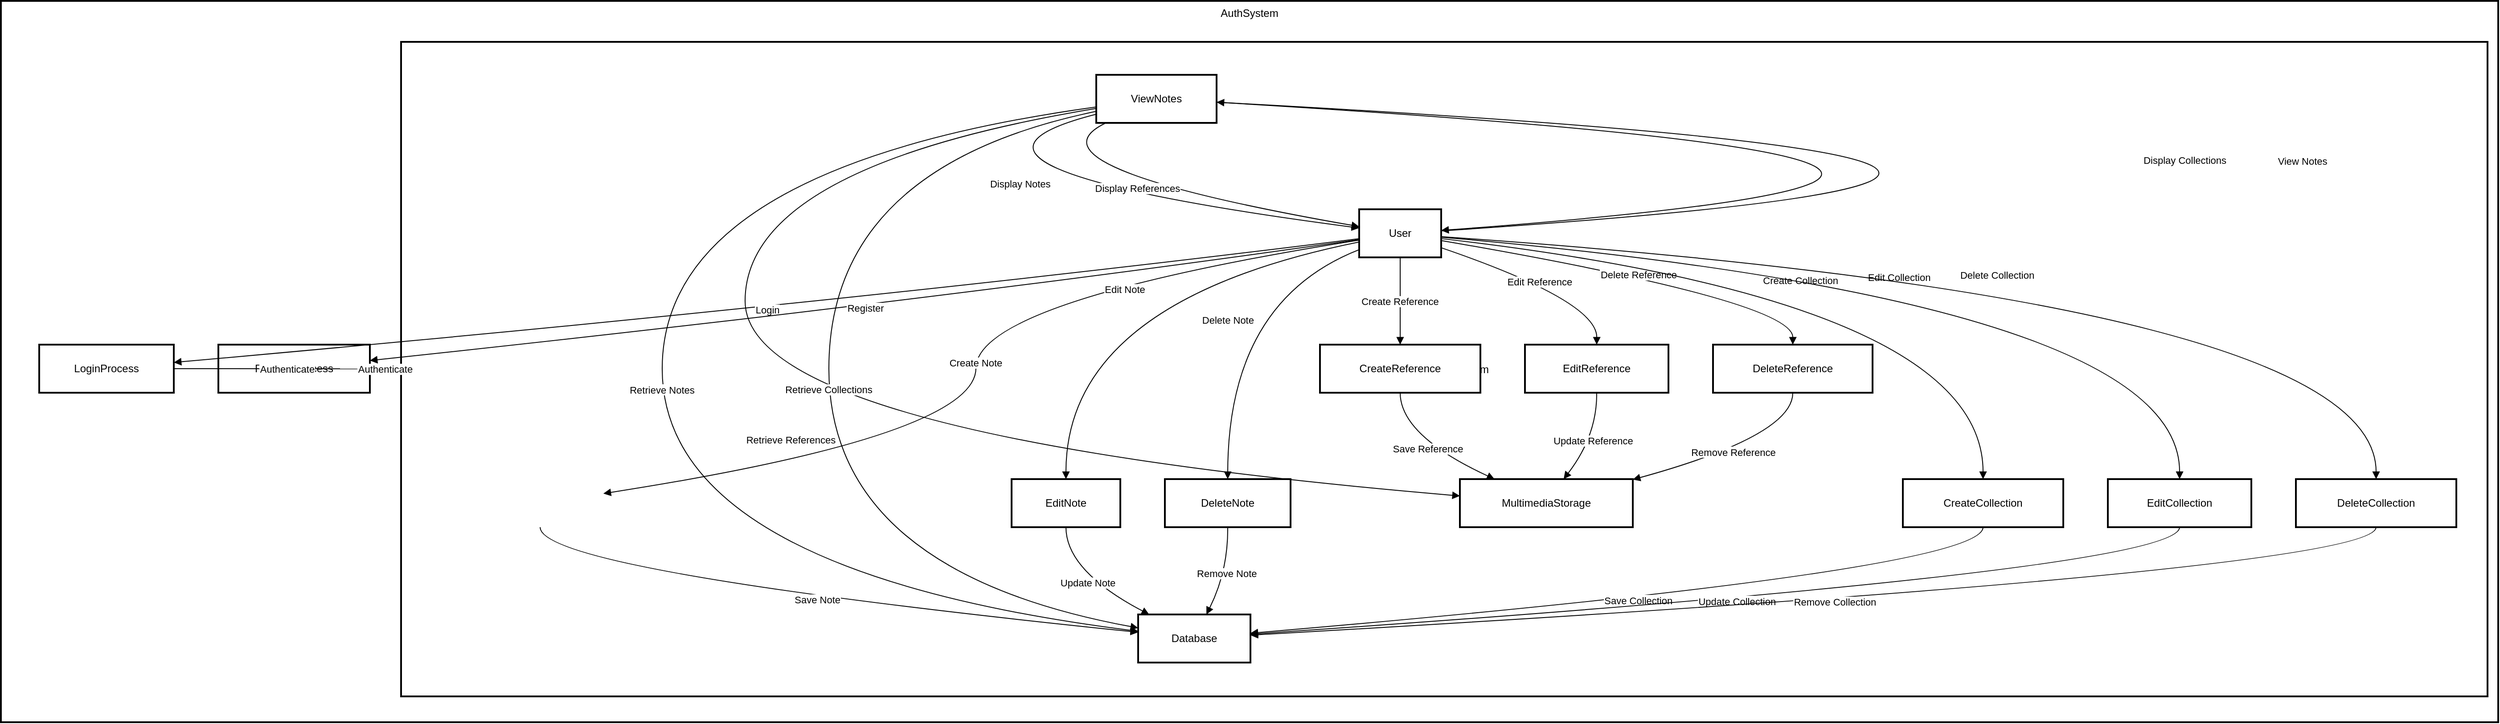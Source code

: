 <mxfile version="26.1.0">
  <diagram name="Page-1" id="cIHBHCy5rS-BMq52yZIM">
    <mxGraphModel dx="2625" dy="1305" grid="1" gridSize="10" guides="1" tooltips="1" connect="1" arrows="1" fold="1" page="1" pageScale="1" pageWidth="827" pageHeight="1169" background="none" math="0" shadow="0">
      <root>
        <mxCell id="0" />
        <mxCell id="1" parent="0" />
        <mxCell id="4nd9DyFY3hLOSjWfYMda-15" value="AuthSystem" style="whiteSpace=wrap;strokeWidth=2;verticalAlign=top;" vertex="1" parent="1">
          <mxGeometry x="20" y="20" width="2802" height="810" as="geometry" />
        </mxCell>
        <mxCell id="4nd9DyFY3hLOSjWfYMda-16" value="CreateNote" style="whiteSpace=wrap;strokeWidth=2;" vertex="1" parent="4nd9DyFY3hLOSjWfYMda-15">
          <mxGeometry x="534" y="537" width="142" height="54" as="geometry" />
        </mxCell>
        <mxCell id="4nd9DyFY3hLOSjWfYMda-17" value="NoteTakingSystem" style="whiteSpace=wrap;strokeWidth=2;" vertex="1" parent="4nd9DyFY3hLOSjWfYMda-15">
          <mxGeometry x="449" y="46" width="2341" height="735" as="geometry" />
        </mxCell>
        <mxCell id="4nd9DyFY3hLOSjWfYMda-18" value="Database" style="whiteSpace=wrap;strokeWidth=2;" vertex="1" parent="4nd9DyFY3hLOSjWfYMda-15">
          <mxGeometry x="1276" y="689" width="126" height="54" as="geometry" />
        </mxCell>
        <mxCell id="4nd9DyFY3hLOSjWfYMda-19" value="EditNote" style="whiteSpace=wrap;strokeWidth=2;" vertex="1" parent="4nd9DyFY3hLOSjWfYMda-15">
          <mxGeometry x="1134" y="537" width="122" height="54" as="geometry" />
        </mxCell>
        <mxCell id="4nd9DyFY3hLOSjWfYMda-20" value="DeleteNote" style="whiteSpace=wrap;strokeWidth=2;" vertex="1" parent="4nd9DyFY3hLOSjWfYMda-15">
          <mxGeometry x="1306" y="537" width="141" height="54" as="geometry" />
        </mxCell>
        <mxCell id="4nd9DyFY3hLOSjWfYMda-21" value="ViewNotes" style="whiteSpace=wrap;strokeWidth=2;" vertex="1" parent="4nd9DyFY3hLOSjWfYMda-15">
          <mxGeometry x="1229" y="83" width="135" height="54" as="geometry" />
        </mxCell>
        <mxCell id="4nd9DyFY3hLOSjWfYMda-22" value="MultimediaStorage" style="whiteSpace=wrap;strokeWidth=2;" vertex="1" parent="4nd9DyFY3hLOSjWfYMda-15">
          <mxGeometry x="1637" y="537" width="194" height="54" as="geometry" />
        </mxCell>
        <mxCell id="4nd9DyFY3hLOSjWfYMda-23" value="User" style="whiteSpace=wrap;strokeWidth=2;" vertex="1" parent="4nd9DyFY3hLOSjWfYMda-15">
          <mxGeometry x="1524" y="234" width="92" height="54" as="geometry" />
        </mxCell>
        <mxCell id="4nd9DyFY3hLOSjWfYMda-24" value="CreateReference" style="whiteSpace=wrap;strokeWidth=2;" vertex="1" parent="4nd9DyFY3hLOSjWfYMda-15">
          <mxGeometry x="1480" y="386" width="180" height="54" as="geometry" />
        </mxCell>
        <mxCell id="4nd9DyFY3hLOSjWfYMda-25" value="EditReference" style="whiteSpace=wrap;strokeWidth=2;" vertex="1" parent="4nd9DyFY3hLOSjWfYMda-15">
          <mxGeometry x="1710" y="386" width="161" height="54" as="geometry" />
        </mxCell>
        <mxCell id="4nd9DyFY3hLOSjWfYMda-26" value="DeleteReference" style="whiteSpace=wrap;strokeWidth=2;" vertex="1" parent="4nd9DyFY3hLOSjWfYMda-15">
          <mxGeometry x="1921" y="386" width="179" height="54" as="geometry" />
        </mxCell>
        <mxCell id="4nd9DyFY3hLOSjWfYMda-27" value="CreateCollection" style="whiteSpace=wrap;strokeWidth=2;" vertex="1" parent="4nd9DyFY3hLOSjWfYMda-15">
          <mxGeometry x="2134" y="537" width="180" height="54" as="geometry" />
        </mxCell>
        <mxCell id="4nd9DyFY3hLOSjWfYMda-28" value="EditCollection" style="whiteSpace=wrap;strokeWidth=2;" vertex="1" parent="4nd9DyFY3hLOSjWfYMda-15">
          <mxGeometry x="2364" y="537" width="161" height="54" as="geometry" />
        </mxCell>
        <mxCell id="4nd9DyFY3hLOSjWfYMda-29" value="DeleteCollection" style="whiteSpace=wrap;strokeWidth=2;" vertex="1" parent="4nd9DyFY3hLOSjWfYMda-15">
          <mxGeometry x="2575" y="537" width="180" height="54" as="geometry" />
        </mxCell>
        <mxCell id="4nd9DyFY3hLOSjWfYMda-30" value="LoginProcess" style="whiteSpace=wrap;strokeWidth=2;" vertex="1" parent="4nd9DyFY3hLOSjWfYMda-15">
          <mxGeometry x="43" y="386" width="151" height="54" as="geometry" />
        </mxCell>
        <mxCell id="4nd9DyFY3hLOSjWfYMda-31" value="RegisterProcess" style="whiteSpace=wrap;strokeWidth=2;" vertex="1" parent="4nd9DyFY3hLOSjWfYMda-15">
          <mxGeometry x="244" y="386" width="170" height="54" as="geometry" />
        </mxCell>
        <mxCell id="4nd9DyFY3hLOSjWfYMda-32" value="Save Note" style="curved=1;startArrow=none;endArrow=block;exitX=0.5;exitY=1;entryX=0;entryY=0.37;rounded=0;" edge="1" parent="4nd9DyFY3hLOSjWfYMda-15" source="4nd9DyFY3hLOSjWfYMda-16" target="4nd9DyFY3hLOSjWfYMda-18">
          <mxGeometry relative="1" as="geometry">
            <Array as="points">
              <mxPoint x="605" y="640" />
            </Array>
          </mxGeometry>
        </mxCell>
        <mxCell id="4nd9DyFY3hLOSjWfYMda-33" value="Update Note" style="curved=1;startArrow=none;endArrow=block;exitX=0.5;exitY=1;entryX=0.09;entryY=-0.01;rounded=0;" edge="1" parent="4nd9DyFY3hLOSjWfYMda-15" source="4nd9DyFY3hLOSjWfYMda-19" target="4nd9DyFY3hLOSjWfYMda-18">
          <mxGeometry relative="1" as="geometry">
            <Array as="points">
              <mxPoint x="1195" y="640" />
            </Array>
          </mxGeometry>
        </mxCell>
        <mxCell id="4nd9DyFY3hLOSjWfYMda-34" value="Remove Note" style="curved=1;startArrow=none;endArrow=block;exitX=0.5;exitY=1;entryX=0.61;entryY=-0.01;rounded=0;" edge="1" parent="4nd9DyFY3hLOSjWfYMda-15" source="4nd9DyFY3hLOSjWfYMda-20" target="4nd9DyFY3hLOSjWfYMda-18">
          <mxGeometry relative="1" as="geometry">
            <Array as="points">
              <mxPoint x="1377" y="640" />
            </Array>
          </mxGeometry>
        </mxCell>
        <mxCell id="4nd9DyFY3hLOSjWfYMda-35" value="Retrieve Notes" style="curved=1;startArrow=none;endArrow=block;exitX=0;exitY=0.67;entryX=0;entryY=0.35;rounded=0;" edge="1" parent="4nd9DyFY3hLOSjWfYMda-15" source="4nd9DyFY3hLOSjWfYMda-21" target="4nd9DyFY3hLOSjWfYMda-18">
          <mxGeometry relative="1" as="geometry">
            <Array as="points">
              <mxPoint x="742" y="186" />
              <mxPoint x="742" y="640" />
            </Array>
          </mxGeometry>
        </mxCell>
        <mxCell id="4nd9DyFY3hLOSjWfYMda-36" value="Retrieve References" style="curved=1;startArrow=none;endArrow=block;exitX=0;exitY=0.7;entryX=0;entryY=0.35;rounded=0;" edge="1" parent="4nd9DyFY3hLOSjWfYMda-15" source="4nd9DyFY3hLOSjWfYMda-21" target="4nd9DyFY3hLOSjWfYMda-22">
          <mxGeometry relative="1" as="geometry">
            <Array as="points">
              <mxPoint x="835" y="186" />
              <mxPoint x="835" y="488" />
            </Array>
          </mxGeometry>
        </mxCell>
        <mxCell id="4nd9DyFY3hLOSjWfYMda-37" value="Retrieve Collections" style="curved=1;startArrow=none;endArrow=block;exitX=0;exitY=0.76;entryX=0;entryY=0.28;rounded=0;" edge="1" parent="4nd9DyFY3hLOSjWfYMda-15" source="4nd9DyFY3hLOSjWfYMda-21" target="4nd9DyFY3hLOSjWfYMda-18">
          <mxGeometry relative="1" as="geometry">
            <Array as="points">
              <mxPoint x="929" y="186" />
              <mxPoint x="929" y="640" />
            </Array>
          </mxGeometry>
        </mxCell>
        <mxCell id="4nd9DyFY3hLOSjWfYMda-38" value="Display Notes" style="curved=1;startArrow=none;endArrow=block;exitX=0;exitY=0.82;entryX=0;entryY=0.39;rounded=0;" edge="1" parent="4nd9DyFY3hLOSjWfYMda-15" source="4nd9DyFY3hLOSjWfYMda-21" target="4nd9DyFY3hLOSjWfYMda-23">
          <mxGeometry relative="1" as="geometry">
            <Array as="points">
              <mxPoint x="999" y="186" />
            </Array>
          </mxGeometry>
        </mxCell>
        <mxCell id="4nd9DyFY3hLOSjWfYMda-39" value="Display References" style="curved=1;startArrow=none;endArrow=block;exitX=0.08;exitY=1;entryX=0;entryY=0.36;rounded=0;" edge="1" parent="4nd9DyFY3hLOSjWfYMda-15" source="4nd9DyFY3hLOSjWfYMda-21" target="4nd9DyFY3hLOSjWfYMda-23">
          <mxGeometry relative="1" as="geometry">
            <Array as="points">
              <mxPoint x="1138" y="186" />
            </Array>
          </mxGeometry>
        </mxCell>
        <mxCell id="4nd9DyFY3hLOSjWfYMda-40" value="Display Collections" style="curved=1;startArrow=none;endArrow=block;exitX=1;exitY=0.57;entryX=1;entryY=0.44;rounded=0;" edge="1" parent="4nd9DyFY3hLOSjWfYMda-15" source="4nd9DyFY3hLOSjWfYMda-21" target="4nd9DyFY3hLOSjWfYMda-23">
          <mxGeometry relative="1" as="geometry">
            <Array as="points">
              <mxPoint x="2576" y="186" />
            </Array>
          </mxGeometry>
        </mxCell>
        <mxCell id="4nd9DyFY3hLOSjWfYMda-41" value="Save Reference" style="curved=1;startArrow=none;endArrow=block;exitX=0.5;exitY=1;entryX=0.2;entryY=0;rounded=0;" edge="1" parent="4nd9DyFY3hLOSjWfYMda-15" source="4nd9DyFY3hLOSjWfYMda-24" target="4nd9DyFY3hLOSjWfYMda-22">
          <mxGeometry relative="1" as="geometry">
            <Array as="points">
              <mxPoint x="1570" y="488" />
            </Array>
          </mxGeometry>
        </mxCell>
        <mxCell id="4nd9DyFY3hLOSjWfYMda-42" value="Update Reference" style="curved=1;startArrow=none;endArrow=block;exitX=0.5;exitY=1;entryX=0.6;entryY=0;rounded=0;" edge="1" parent="4nd9DyFY3hLOSjWfYMda-15" source="4nd9DyFY3hLOSjWfYMda-25" target="4nd9DyFY3hLOSjWfYMda-22">
          <mxGeometry relative="1" as="geometry">
            <Array as="points">
              <mxPoint x="1791" y="488" />
            </Array>
          </mxGeometry>
        </mxCell>
        <mxCell id="4nd9DyFY3hLOSjWfYMda-43" value="Remove Reference" style="curved=1;startArrow=none;endArrow=block;exitX=0.5;exitY=1;entryX=1;entryY=0.01;rounded=0;" edge="1" parent="4nd9DyFY3hLOSjWfYMda-15" source="4nd9DyFY3hLOSjWfYMda-26" target="4nd9DyFY3hLOSjWfYMda-22">
          <mxGeometry relative="1" as="geometry">
            <Array as="points">
              <mxPoint x="2011" y="488" />
            </Array>
          </mxGeometry>
        </mxCell>
        <mxCell id="4nd9DyFY3hLOSjWfYMda-44" value="Save Collection" style="curved=1;startArrow=none;endArrow=block;exitX=0.5;exitY=1;entryX=1;entryY=0.39;rounded=0;" edge="1" parent="4nd9DyFY3hLOSjWfYMda-15" source="4nd9DyFY3hLOSjWfYMda-27" target="4nd9DyFY3hLOSjWfYMda-18">
          <mxGeometry relative="1" as="geometry">
            <Array as="points">
              <mxPoint x="2224" y="640" />
            </Array>
          </mxGeometry>
        </mxCell>
        <mxCell id="4nd9DyFY3hLOSjWfYMda-45" value="Update Collection" style="curved=1;startArrow=none;endArrow=block;exitX=0.5;exitY=1;entryX=1;entryY=0.41;rounded=0;" edge="1" parent="4nd9DyFY3hLOSjWfYMda-15" source="4nd9DyFY3hLOSjWfYMda-28" target="4nd9DyFY3hLOSjWfYMda-18">
          <mxGeometry relative="1" as="geometry">
            <Array as="points">
              <mxPoint x="2445" y="640" />
            </Array>
          </mxGeometry>
        </mxCell>
        <mxCell id="4nd9DyFY3hLOSjWfYMda-46" value="Remove Collection" style="curved=1;startArrow=none;endArrow=block;exitX=0.5;exitY=1;entryX=1;entryY=0.43;rounded=0;" edge="1" parent="4nd9DyFY3hLOSjWfYMda-15" source="4nd9DyFY3hLOSjWfYMda-29" target="4nd9DyFY3hLOSjWfYMda-18">
          <mxGeometry relative="1" as="geometry">
            <Array as="points">
              <mxPoint x="2665" y="640" />
            </Array>
          </mxGeometry>
        </mxCell>
        <mxCell id="4nd9DyFY3hLOSjWfYMda-47" value="Login" style="curved=1;startArrow=none;endArrow=block;exitX=0;exitY=0.61;entryX=1;entryY=0.37;rounded=0;" edge="1" parent="4nd9DyFY3hLOSjWfYMda-15" source="4nd9DyFY3hLOSjWfYMda-23" target="4nd9DyFY3hLOSjWfYMda-30">
          <mxGeometry relative="1" as="geometry">
            <Array as="points">
              <mxPoint x="970" y="337" />
            </Array>
          </mxGeometry>
        </mxCell>
        <mxCell id="4nd9DyFY3hLOSjWfYMda-48" value="Register" style="curved=1;startArrow=none;endArrow=block;exitX=0;exitY=0.63;entryX=1;entryY=0.33;rounded=0;" edge="1" parent="4nd9DyFY3hLOSjWfYMda-15" source="4nd9DyFY3hLOSjWfYMda-23" target="4nd9DyFY3hLOSjWfYMda-31">
          <mxGeometry relative="1" as="geometry">
            <Array as="points">
              <mxPoint x="1043" y="337" />
            </Array>
          </mxGeometry>
        </mxCell>
        <mxCell id="4nd9DyFY3hLOSjWfYMda-49" value="Create Note" style="curved=1;startArrow=none;endArrow=block;exitX=0;exitY=0.64;entryX=1;entryY=0.3;rounded=0;" edge="1" parent="4nd9DyFY3hLOSjWfYMda-15" source="4nd9DyFY3hLOSjWfYMda-23" target="4nd9DyFY3hLOSjWfYMda-16">
          <mxGeometry relative="1" as="geometry">
            <Array as="points">
              <mxPoint x="1094" y="337" />
              <mxPoint x="1094" y="488" />
            </Array>
          </mxGeometry>
        </mxCell>
        <mxCell id="4nd9DyFY3hLOSjWfYMda-50" value="Edit Note" style="curved=1;startArrow=none;endArrow=block;exitX=0;exitY=0.68;entryX=0.5;entryY=0;rounded=0;" edge="1" parent="4nd9DyFY3hLOSjWfYMda-15" source="4nd9DyFY3hLOSjWfYMda-23" target="4nd9DyFY3hLOSjWfYMda-19">
          <mxGeometry relative="1" as="geometry">
            <Array as="points">
              <mxPoint x="1195" y="337" />
            </Array>
          </mxGeometry>
        </mxCell>
        <mxCell id="4nd9DyFY3hLOSjWfYMda-51" value="Delete Note" style="curved=1;startArrow=none;endArrow=block;exitX=0;exitY=0.84;entryX=0.5;entryY=0;rounded=0;" edge="1" parent="4nd9DyFY3hLOSjWfYMda-15" source="4nd9DyFY3hLOSjWfYMda-23" target="4nd9DyFY3hLOSjWfYMda-20">
          <mxGeometry relative="1" as="geometry">
            <Array as="points">
              <mxPoint x="1377" y="337" />
            </Array>
          </mxGeometry>
        </mxCell>
        <mxCell id="4nd9DyFY3hLOSjWfYMda-52" value="View Notes" style="curved=1;startArrow=none;endArrow=block;exitX=1;exitY=0.45;entryX=1;entryY=0.57;rounded=0;" edge="1" parent="4nd9DyFY3hLOSjWfYMda-15" source="4nd9DyFY3hLOSjWfYMda-23" target="4nd9DyFY3hLOSjWfYMda-21">
          <mxGeometry relative="1" as="geometry">
            <Array as="points">
              <mxPoint x="2708" y="186" />
            </Array>
          </mxGeometry>
        </mxCell>
        <mxCell id="4nd9DyFY3hLOSjWfYMda-53" value="Create Reference" style="curved=1;startArrow=none;endArrow=block;exitX=0.5;exitY=1.01;entryX=0.5;entryY=0;rounded=0;" edge="1" parent="4nd9DyFY3hLOSjWfYMda-15" source="4nd9DyFY3hLOSjWfYMda-23" target="4nd9DyFY3hLOSjWfYMda-24">
          <mxGeometry relative="1" as="geometry">
            <Array as="points" />
          </mxGeometry>
        </mxCell>
        <mxCell id="4nd9DyFY3hLOSjWfYMda-54" value="Edit Reference" style="curved=1;startArrow=none;endArrow=block;exitX=1;exitY=0.8;entryX=0.5;entryY=0;rounded=0;" edge="1" parent="4nd9DyFY3hLOSjWfYMda-15" source="4nd9DyFY3hLOSjWfYMda-23" target="4nd9DyFY3hLOSjWfYMda-25">
          <mxGeometry relative="1" as="geometry">
            <Array as="points">
              <mxPoint x="1791" y="337" />
            </Array>
          </mxGeometry>
        </mxCell>
        <mxCell id="4nd9DyFY3hLOSjWfYMda-55" value="Delete Reference" style="curved=1;startArrow=none;endArrow=block;exitX=1;exitY=0.65;entryX=0.5;entryY=0;rounded=0;" edge="1" parent="4nd9DyFY3hLOSjWfYMda-15" source="4nd9DyFY3hLOSjWfYMda-23" target="4nd9DyFY3hLOSjWfYMda-26">
          <mxGeometry relative="1" as="geometry">
            <Array as="points">
              <mxPoint x="2011" y="337" />
            </Array>
          </mxGeometry>
        </mxCell>
        <mxCell id="4nd9DyFY3hLOSjWfYMda-56" value="Create Collection" style="curved=1;startArrow=none;endArrow=block;exitX=1;exitY=0.61;entryX=0.5;entryY=0;rounded=0;" edge="1" parent="4nd9DyFY3hLOSjWfYMda-15" source="4nd9DyFY3hLOSjWfYMda-23" target="4nd9DyFY3hLOSjWfYMda-27">
          <mxGeometry relative="1" as="geometry">
            <Array as="points">
              <mxPoint x="2224" y="337" />
            </Array>
          </mxGeometry>
        </mxCell>
        <mxCell id="4nd9DyFY3hLOSjWfYMda-57" value="Edit Collection" style="curved=1;startArrow=none;endArrow=block;exitX=1;exitY=0.58;entryX=0.5;entryY=0;rounded=0;" edge="1" parent="4nd9DyFY3hLOSjWfYMda-15" source="4nd9DyFY3hLOSjWfYMda-23" target="4nd9DyFY3hLOSjWfYMda-28">
          <mxGeometry relative="1" as="geometry">
            <Array as="points">
              <mxPoint x="2445" y="337" />
            </Array>
          </mxGeometry>
        </mxCell>
        <mxCell id="4nd9DyFY3hLOSjWfYMda-58" value="Delete Collection" style="curved=1;startArrow=none;endArrow=block;exitX=1;exitY=0.57;entryX=0.5;entryY=0;rounded=0;" edge="1" parent="4nd9DyFY3hLOSjWfYMda-15" source="4nd9DyFY3hLOSjWfYMda-23" target="4nd9DyFY3hLOSjWfYMda-29">
          <mxGeometry relative="1" as="geometry">
            <Array as="points">
              <mxPoint x="2665" y="337" />
            </Array>
          </mxGeometry>
        </mxCell>
        <mxCell id="4nd9DyFY3hLOSjWfYMda-59" value="Authenticate" style="curved=1;startArrow=none;endArrow=block;rounded=0;" edge="1" parent="4nd9DyFY3hLOSjWfYMda-15" source="4nd9DyFY3hLOSjWfYMda-30" target="4nd9DyFY3hLOSjWfYMda-17">
          <mxGeometry relative="1" as="geometry">
            <Array as="points" />
          </mxGeometry>
        </mxCell>
        <mxCell id="4nd9DyFY3hLOSjWfYMda-60" value="Authenticate" style="curved=1;startArrow=none;endArrow=block;rounded=0;" edge="1" parent="4nd9DyFY3hLOSjWfYMda-15" source="4nd9DyFY3hLOSjWfYMda-31" target="4nd9DyFY3hLOSjWfYMda-17">
          <mxGeometry relative="1" as="geometry">
            <Array as="points" />
          </mxGeometry>
        </mxCell>
      </root>
    </mxGraphModel>
  </diagram>
</mxfile>
